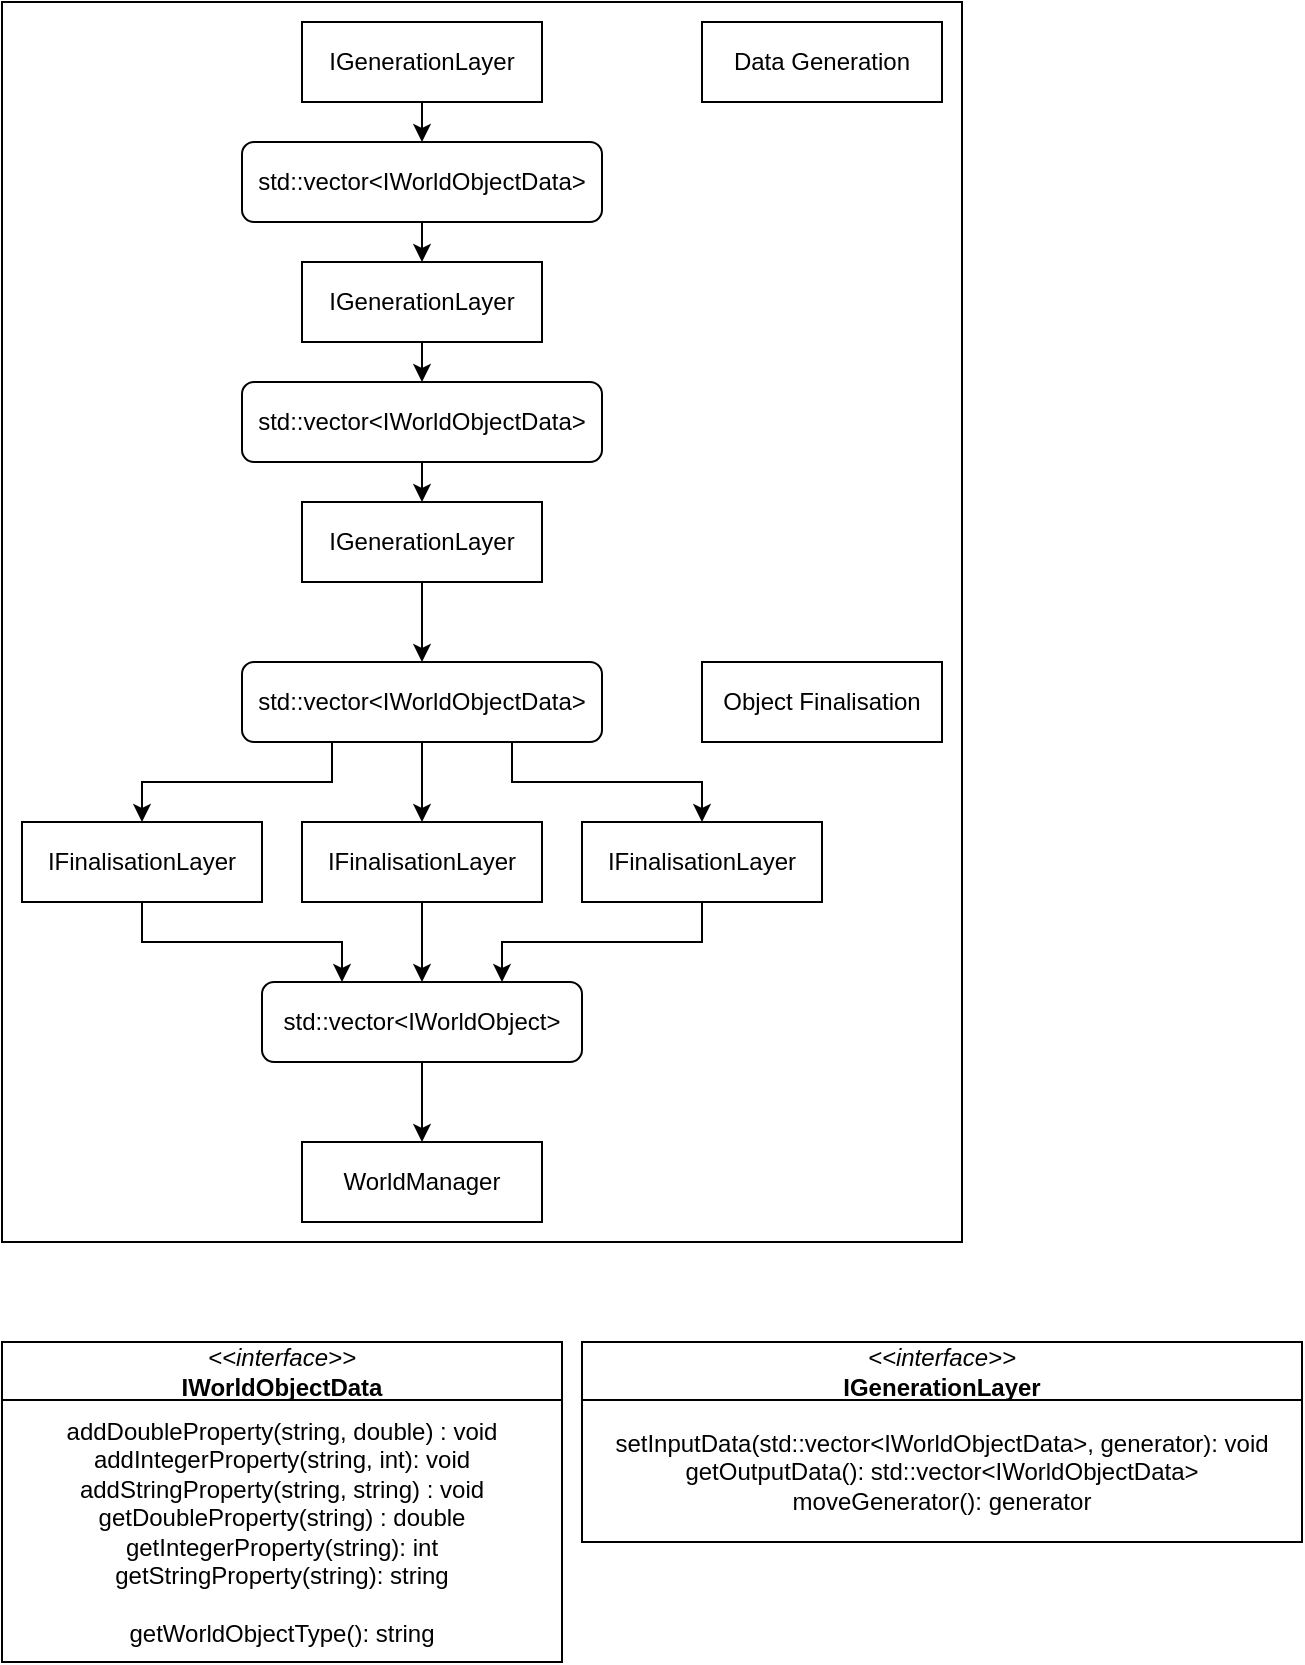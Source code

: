 <mxfile version="22.1.2" type="device">
  <diagram name="Page-1" id="VQf4iO4OZSg4-OxILNMl">
    <mxGraphModel dx="1434" dy="870" grid="1" gridSize="10" guides="1" tooltips="1" connect="1" arrows="1" fold="1" page="1" pageScale="1" pageWidth="827" pageHeight="1169" math="0" shadow="0">
      <root>
        <mxCell id="0" />
        <mxCell id="1" parent="0" />
        <mxCell id="rHGuljAD4XqkeC6-M2xN-31" value="" style="rounded=0;whiteSpace=wrap;html=1;fillColor=none;" parent="1" vertex="1">
          <mxGeometry x="10" y="10" width="480" height="620" as="geometry" />
        </mxCell>
        <mxCell id="rHGuljAD4XqkeC6-M2xN-5" style="edgeStyle=orthogonalEdgeStyle;rounded=0;orthogonalLoop=1;jettySize=auto;html=1;exitX=0.5;exitY=1;exitDx=0;exitDy=0;entryX=0.5;entryY=0;entryDx=0;entryDy=0;" parent="1" source="jzU4nERsPS9hbVKvj2zY-2" target="rHGuljAD4XqkeC6-M2xN-4" edge="1">
          <mxGeometry relative="1" as="geometry" />
        </mxCell>
        <mxCell id="jzU4nERsPS9hbVKvj2zY-2" value="IGenerationLayer" style="rounded=0;whiteSpace=wrap;html=1;" parent="1" vertex="1">
          <mxGeometry x="160" y="20" width="120" height="40" as="geometry" />
        </mxCell>
        <mxCell id="rHGuljAD4XqkeC6-M2xN-8" style="edgeStyle=orthogonalEdgeStyle;rounded=0;orthogonalLoop=1;jettySize=auto;html=1;exitX=0.5;exitY=1;exitDx=0;exitDy=0;entryX=0.5;entryY=0;entryDx=0;entryDy=0;" parent="1" source="jzU4nERsPS9hbVKvj2zY-10" target="rHGuljAD4XqkeC6-M2xN-7" edge="1">
          <mxGeometry relative="1" as="geometry" />
        </mxCell>
        <mxCell id="jzU4nERsPS9hbVKvj2zY-10" value="IGenerationLayer" style="rounded=0;whiteSpace=wrap;html=1;" parent="1" vertex="1">
          <mxGeometry x="160" y="140" width="120" height="40" as="geometry" />
        </mxCell>
        <mxCell id="rHGuljAD4XqkeC6-M2xN-19" style="edgeStyle=orthogonalEdgeStyle;rounded=0;orthogonalLoop=1;jettySize=auto;html=1;exitX=0.5;exitY=1;exitDx=0;exitDy=0;entryX=0.5;entryY=0;entryDx=0;entryDy=0;" parent="1" source="jzU4nERsPS9hbVKvj2zY-13" target="rHGuljAD4XqkeC6-M2xN-12" edge="1">
          <mxGeometry relative="1" as="geometry" />
        </mxCell>
        <mxCell id="jzU4nERsPS9hbVKvj2zY-13" value="IGenerationLayer" style="rounded=0;whiteSpace=wrap;html=1;" parent="1" vertex="1">
          <mxGeometry x="160" y="260" width="120" height="40" as="geometry" />
        </mxCell>
        <mxCell id="rHGuljAD4XqkeC6-M2xN-6" style="edgeStyle=orthogonalEdgeStyle;rounded=0;orthogonalLoop=1;jettySize=auto;html=1;exitX=0.5;exitY=1;exitDx=0;exitDy=0;entryX=0.5;entryY=0;entryDx=0;entryDy=0;" parent="1" source="rHGuljAD4XqkeC6-M2xN-4" target="jzU4nERsPS9hbVKvj2zY-10" edge="1">
          <mxGeometry relative="1" as="geometry" />
        </mxCell>
        <mxCell id="rHGuljAD4XqkeC6-M2xN-4" value="std::vector&amp;lt;IWorldObjectData&amp;gt;" style="rounded=1;whiteSpace=wrap;html=1;" parent="1" vertex="1">
          <mxGeometry x="130" y="80" width="180" height="40" as="geometry" />
        </mxCell>
        <mxCell id="rHGuljAD4XqkeC6-M2xN-9" style="edgeStyle=orthogonalEdgeStyle;rounded=0;orthogonalLoop=1;jettySize=auto;html=1;exitX=0.5;exitY=1;exitDx=0;exitDy=0;entryX=0.5;entryY=0;entryDx=0;entryDy=0;" parent="1" source="rHGuljAD4XqkeC6-M2xN-7" target="jzU4nERsPS9hbVKvj2zY-13" edge="1">
          <mxGeometry relative="1" as="geometry" />
        </mxCell>
        <mxCell id="rHGuljAD4XqkeC6-M2xN-7" value="std::vector&amp;lt;IWorldObjectData&amp;gt;" style="rounded=1;whiteSpace=wrap;html=1;" parent="1" vertex="1">
          <mxGeometry x="130" y="200" width="180" height="40" as="geometry" />
        </mxCell>
        <mxCell id="rHGuljAD4XqkeC6-M2xN-10" value="Data Generation" style="rounded=0;whiteSpace=wrap;html=1;" parent="1" vertex="1">
          <mxGeometry x="360" y="20" width="120" height="40" as="geometry" />
        </mxCell>
        <mxCell id="rHGuljAD4XqkeC6-M2xN-11" value="Object Finalisation" style="rounded=0;whiteSpace=wrap;html=1;" parent="1" vertex="1">
          <mxGeometry x="360" y="340" width="120" height="40" as="geometry" />
        </mxCell>
        <mxCell id="rHGuljAD4XqkeC6-M2xN-16" style="edgeStyle=orthogonalEdgeStyle;rounded=0;orthogonalLoop=1;jettySize=auto;html=1;exitX=0.25;exitY=1;exitDx=0;exitDy=0;entryX=0.5;entryY=0;entryDx=0;entryDy=0;" parent="1" source="rHGuljAD4XqkeC6-M2xN-12" target="rHGuljAD4XqkeC6-M2xN-13" edge="1">
          <mxGeometry relative="1" as="geometry" />
        </mxCell>
        <mxCell id="rHGuljAD4XqkeC6-M2xN-17" style="edgeStyle=orthogonalEdgeStyle;rounded=0;orthogonalLoop=1;jettySize=auto;html=1;exitX=0.5;exitY=1;exitDx=0;exitDy=0;entryX=0.5;entryY=0;entryDx=0;entryDy=0;" parent="1" source="rHGuljAD4XqkeC6-M2xN-12" target="rHGuljAD4XqkeC6-M2xN-14" edge="1">
          <mxGeometry relative="1" as="geometry" />
        </mxCell>
        <mxCell id="rHGuljAD4XqkeC6-M2xN-18" style="edgeStyle=orthogonalEdgeStyle;rounded=0;orthogonalLoop=1;jettySize=auto;html=1;exitX=0.75;exitY=1;exitDx=0;exitDy=0;entryX=0.5;entryY=0;entryDx=0;entryDy=0;" parent="1" source="rHGuljAD4XqkeC6-M2xN-12" target="rHGuljAD4XqkeC6-M2xN-15" edge="1">
          <mxGeometry relative="1" as="geometry" />
        </mxCell>
        <mxCell id="rHGuljAD4XqkeC6-M2xN-12" value="std::vector&amp;lt;IWorldObjectData&amp;gt;" style="rounded=1;whiteSpace=wrap;html=1;" parent="1" vertex="1">
          <mxGeometry x="130" y="340" width="180" height="40" as="geometry" />
        </mxCell>
        <mxCell id="rHGuljAD4XqkeC6-M2xN-22" style="edgeStyle=orthogonalEdgeStyle;rounded=0;orthogonalLoop=1;jettySize=auto;html=1;exitX=0.5;exitY=1;exitDx=0;exitDy=0;entryX=0.25;entryY=0;entryDx=0;entryDy=0;" parent="1" source="rHGuljAD4XqkeC6-M2xN-13" target="rHGuljAD4XqkeC6-M2xN-21" edge="1">
          <mxGeometry relative="1" as="geometry" />
        </mxCell>
        <mxCell id="rHGuljAD4XqkeC6-M2xN-13" value="IFinalisationLayer" style="rounded=0;whiteSpace=wrap;html=1;" parent="1" vertex="1">
          <mxGeometry x="20" y="420" width="120" height="40" as="geometry" />
        </mxCell>
        <mxCell id="rHGuljAD4XqkeC6-M2xN-23" style="edgeStyle=orthogonalEdgeStyle;rounded=0;orthogonalLoop=1;jettySize=auto;html=1;exitX=0.5;exitY=1;exitDx=0;exitDy=0;entryX=0.5;entryY=0;entryDx=0;entryDy=0;" parent="1" source="rHGuljAD4XqkeC6-M2xN-14" target="rHGuljAD4XqkeC6-M2xN-21" edge="1">
          <mxGeometry relative="1" as="geometry" />
        </mxCell>
        <mxCell id="rHGuljAD4XqkeC6-M2xN-14" value="IFinalisationLayer" style="rounded=0;whiteSpace=wrap;html=1;" parent="1" vertex="1">
          <mxGeometry x="160" y="420" width="120" height="40" as="geometry" />
        </mxCell>
        <mxCell id="rHGuljAD4XqkeC6-M2xN-24" style="edgeStyle=orthogonalEdgeStyle;rounded=0;orthogonalLoop=1;jettySize=auto;html=1;exitX=0.5;exitY=1;exitDx=0;exitDy=0;entryX=0.75;entryY=0;entryDx=0;entryDy=0;" parent="1" source="rHGuljAD4XqkeC6-M2xN-15" target="rHGuljAD4XqkeC6-M2xN-21" edge="1">
          <mxGeometry relative="1" as="geometry" />
        </mxCell>
        <mxCell id="rHGuljAD4XqkeC6-M2xN-15" value="IFinalisationLayer" style="rounded=0;whiteSpace=wrap;html=1;" parent="1" vertex="1">
          <mxGeometry x="300" y="420" width="120" height="40" as="geometry" />
        </mxCell>
        <mxCell id="rHGuljAD4XqkeC6-M2xN-26" style="edgeStyle=orthogonalEdgeStyle;rounded=0;orthogonalLoop=1;jettySize=auto;html=1;exitX=0.5;exitY=1;exitDx=0;exitDy=0;entryX=0.5;entryY=0;entryDx=0;entryDy=0;" parent="1" source="rHGuljAD4XqkeC6-M2xN-21" target="rHGuljAD4XqkeC6-M2xN-25" edge="1">
          <mxGeometry relative="1" as="geometry" />
        </mxCell>
        <mxCell id="rHGuljAD4XqkeC6-M2xN-21" value="std::vector&amp;lt;IWorldObject&amp;gt;" style="rounded=1;whiteSpace=wrap;html=1;" parent="1" vertex="1">
          <mxGeometry x="140" y="500" width="160" height="40" as="geometry" />
        </mxCell>
        <mxCell id="rHGuljAD4XqkeC6-M2xN-25" value="WorldManager" style="rounded=0;whiteSpace=wrap;html=1;" parent="1" vertex="1">
          <mxGeometry x="160" y="580" width="120" height="40" as="geometry" />
        </mxCell>
        <mxCell id="rHGuljAD4XqkeC6-M2xN-28" value="&lt;i style=&quot;font-weight: normal;&quot;&gt;&amp;lt;&amp;lt;interface&amp;gt;&amp;gt;&lt;/i&gt;&lt;br&gt;IWorldObjectData" style="swimlane;fontStyle=1;align=center;verticalAlign=middle;childLayout=stackLayout;horizontal=1;startSize=29;horizontalStack=0;resizeParent=1;resizeParentMax=0;resizeLast=0;collapsible=0;marginBottom=0;html=1;whiteSpace=wrap;" parent="1" vertex="1">
          <mxGeometry x="10" y="680" width="280" height="160" as="geometry" />
        </mxCell>
        <mxCell id="rHGuljAD4XqkeC6-M2xN-29" value="addDoubleProperty(string, double) : void&lt;br&gt;addIntegerProperty(string, int): void&lt;br&gt;addStringProperty(string, string) : void&lt;br&gt;getDoubleProperty(string) : double&lt;br&gt;getIntegerProperty(string): int&lt;br&gt;getStringProperty(string): string&lt;br&gt;&lt;br&gt;getWorldObjectType(): string" style="text;html=1;strokeColor=none;fillColor=none;align=center;verticalAlign=middle;spacingLeft=4;spacingRight=4;overflow=hidden;rotatable=0;points=[[0,0.5],[1,0.5]];portConstraint=eastwest;whiteSpace=wrap;" parent="rHGuljAD4XqkeC6-M2xN-28" vertex="1">
          <mxGeometry y="29" width="280" height="131" as="geometry" />
        </mxCell>
        <mxCell id="rHGuljAD4XqkeC6-M2xN-32" value="&lt;i style=&quot;font-weight: normal;&quot;&gt;&amp;lt;&amp;lt;interface&amp;gt;&amp;gt;&lt;/i&gt;&lt;br&gt;IGenerationLayer" style="swimlane;fontStyle=1;align=center;verticalAlign=middle;childLayout=stackLayout;horizontal=1;startSize=29;horizontalStack=0;resizeParent=1;resizeParentMax=0;resizeLast=0;collapsible=0;marginBottom=0;html=1;whiteSpace=wrap;" parent="1" vertex="1">
          <mxGeometry x="300" y="680" width="360" height="100" as="geometry" />
        </mxCell>
        <mxCell id="rHGuljAD4XqkeC6-M2xN-33" value="setInputData(std::vector&amp;lt;IWorldObjectData&amp;gt;, generator): void&lt;br&gt;getOutputData(): std::vector&amp;lt;IWorldObjectData&amp;gt;&lt;br&gt;moveGenerator(): generator" style="text;html=1;strokeColor=none;fillColor=none;align=center;verticalAlign=middle;spacingLeft=4;spacingRight=4;overflow=hidden;rotatable=0;points=[[0,0.5],[1,0.5]];portConstraint=eastwest;whiteSpace=wrap;" parent="rHGuljAD4XqkeC6-M2xN-32" vertex="1">
          <mxGeometry y="29" width="360" height="71" as="geometry" />
        </mxCell>
      </root>
    </mxGraphModel>
  </diagram>
</mxfile>
